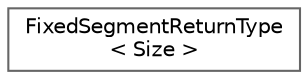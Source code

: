 digraph "类继承关系图"
{
 // LATEX_PDF_SIZE
  bgcolor="transparent";
  edge [fontname=Helvetica,fontsize=10,labelfontname=Helvetica,labelfontsize=10];
  node [fontname=Helvetica,fontsize=10,shape=box,height=0.2,width=0.4];
  rankdir="LR";
  Node0 [id="Node000000",label="FixedSegmentReturnType\l\< Size \>",height=0.2,width=0.4,color="grey40", fillcolor="white", style="filled",URL="$struct_fixed_segment_return_type.html",tooltip=" "];
}
